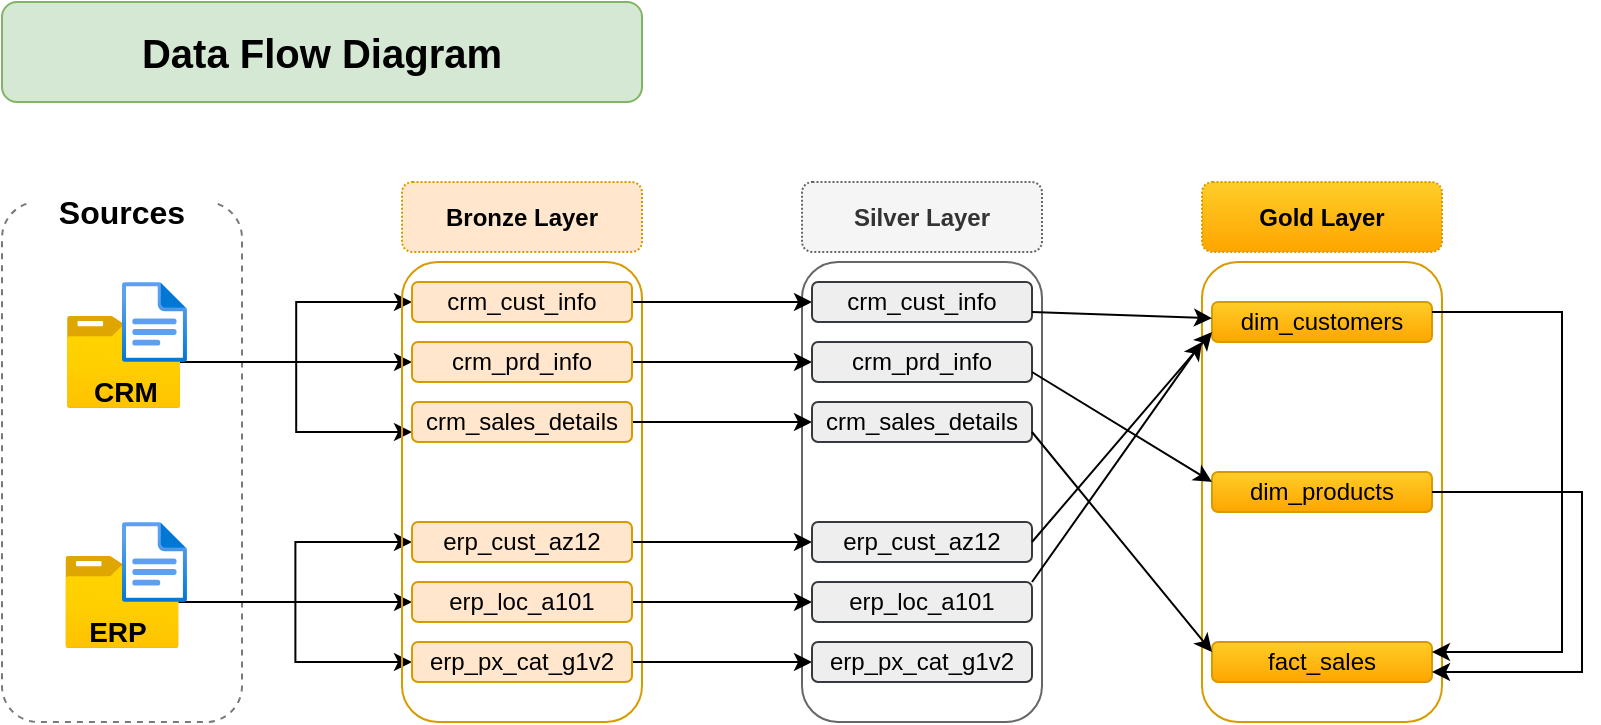 <mxfile version="28.1.2">
  <diagram name="Page-1" id="Q_psNRZh8AAnEq4hdP_c">
    <mxGraphModel dx="1042" dy="1726" grid="1" gridSize="10" guides="1" tooltips="1" connect="1" arrows="1" fold="1" page="1" pageScale="1" pageWidth="850" pageHeight="1100" math="0" shadow="0">
      <root>
        <mxCell id="0" />
        <mxCell id="1" parent="0" />
        <mxCell id="kNNVa0XbBrz3yLrDR7fT-1" value="&lt;font style=&quot;font-size: 20px;&quot;&gt;&lt;b style=&quot;&quot;&gt;Data Flow Diagram&lt;/b&gt;&lt;/font&gt;" style="text;html=1;align=center;verticalAlign=middle;whiteSpace=wrap;rounded=1;fillColor=#d5e8d4;strokeColor=#82b366;" parent="1" vertex="1">
          <mxGeometry y="-10" width="320" height="50" as="geometry" />
        </mxCell>
        <mxCell id="kNNVa0XbBrz3yLrDR7fT-2" value="" style="rounded=1;whiteSpace=wrap;html=1;dashed=1;fillColor=none;strokeColor=light-dark(#7c7979, #ededed);" parent="1" vertex="1">
          <mxGeometry y="90" width="120" height="260" as="geometry" />
        </mxCell>
        <mxCell id="kNNVa0XbBrz3yLrDR7fT-4" value="&lt;font style=&quot;font-size: 16px;&quot;&gt;Sources&lt;/font&gt;" style="rounded=0;whiteSpace=wrap;html=1;fillColor=default;strokeColor=none;fontStyle=1" parent="1" vertex="1">
          <mxGeometry x="15" y="80" width="90" height="30" as="geometry" />
        </mxCell>
        <mxCell id="kNNVa0XbBrz3yLrDR7fT-29" style="edgeStyle=orthogonalEdgeStyle;rounded=0;orthogonalLoop=1;jettySize=auto;html=1;" parent="1" source="kNNVa0XbBrz3yLrDR7fT-5" target="kNNVa0XbBrz3yLrDR7fT-20" edge="1">
          <mxGeometry relative="1" as="geometry" />
        </mxCell>
        <mxCell id="kNNVa0XbBrz3yLrDR7fT-33" style="edgeStyle=orthogonalEdgeStyle;rounded=0;orthogonalLoop=1;jettySize=auto;html=1;entryX=0;entryY=0.5;entryDx=0;entryDy=0;" parent="1" source="kNNVa0XbBrz3yLrDR7fT-5" target="kNNVa0XbBrz3yLrDR7fT-21" edge="1">
          <mxGeometry relative="1" as="geometry" />
        </mxCell>
        <mxCell id="kNNVa0XbBrz3yLrDR7fT-34" style="edgeStyle=orthogonalEdgeStyle;rounded=0;orthogonalLoop=1;jettySize=auto;html=1;entryX=0;entryY=0.75;entryDx=0;entryDy=0;" parent="1" source="kNNVa0XbBrz3yLrDR7fT-5" target="kNNVa0XbBrz3yLrDR7fT-22" edge="1">
          <mxGeometry relative="1" as="geometry" />
        </mxCell>
        <mxCell id="kNNVa0XbBrz3yLrDR7fT-5" value="" style="image;aspect=fixed;html=1;points=[];align=center;fontSize=12;image=img/lib/azure2/general/Folder_Blank.svg;" parent="1" vertex="1">
          <mxGeometry x="32.46" y="147" width="56.68" height="46" as="geometry" />
        </mxCell>
        <mxCell id="kNNVa0XbBrz3yLrDR7fT-36" style="edgeStyle=orthogonalEdgeStyle;rounded=0;orthogonalLoop=1;jettySize=auto;html=1;entryX=0;entryY=0.5;entryDx=0;entryDy=0;" parent="1" source="kNNVa0XbBrz3yLrDR7fT-7" target="kNNVa0XbBrz3yLrDR7fT-24" edge="1">
          <mxGeometry relative="1" as="geometry" />
        </mxCell>
        <mxCell id="kNNVa0XbBrz3yLrDR7fT-37" style="edgeStyle=orthogonalEdgeStyle;rounded=0;orthogonalLoop=1;jettySize=auto;html=1;entryX=0;entryY=0.5;entryDx=0;entryDy=0;" parent="1" source="kNNVa0XbBrz3yLrDR7fT-7" target="kNNVa0XbBrz3yLrDR7fT-25" edge="1">
          <mxGeometry relative="1" as="geometry" />
        </mxCell>
        <mxCell id="kNNVa0XbBrz3yLrDR7fT-38" style="edgeStyle=orthogonalEdgeStyle;rounded=0;orthogonalLoop=1;jettySize=auto;html=1;entryX=0;entryY=0.5;entryDx=0;entryDy=0;" parent="1" source="kNNVa0XbBrz3yLrDR7fT-7" target="kNNVa0XbBrz3yLrDR7fT-23" edge="1">
          <mxGeometry relative="1" as="geometry" />
        </mxCell>
        <mxCell id="kNNVa0XbBrz3yLrDR7fT-7" value="" style="image;aspect=fixed;html=1;points=[];align=center;fontSize=12;image=img/lib/azure2/general/Folder_Blank.svg;" parent="1" vertex="1">
          <mxGeometry x="31.66" y="267" width="56.68" height="46" as="geometry" />
        </mxCell>
        <mxCell id="kNNVa0XbBrz3yLrDR7fT-9" value="" style="image;aspect=fixed;html=1;points=[];align=center;fontSize=12;image=img/lib/azure2/general/File.svg;" parent="1" vertex="1">
          <mxGeometry x="60" y="130" width="32.46" height="40" as="geometry" />
        </mxCell>
        <mxCell id="kNNVa0XbBrz3yLrDR7fT-10" value="" style="image;aspect=fixed;html=1;points=[];align=center;fontSize=12;image=img/lib/azure2/general/File.svg;" parent="1" vertex="1">
          <mxGeometry x="60" y="250" width="32.46" height="40" as="geometry" />
        </mxCell>
        <mxCell id="kNNVa0XbBrz3yLrDR7fT-11" value="&lt;font style=&quot;font-size: 14px;&quot;&gt;&lt;b&gt;CRM&lt;/b&gt;&lt;/font&gt;" style="text;html=1;align=center;verticalAlign=middle;whiteSpace=wrap;rounded=0;" parent="1" vertex="1">
          <mxGeometry x="32.46" y="170" width="60" height="30" as="geometry" />
        </mxCell>
        <mxCell id="kNNVa0XbBrz3yLrDR7fT-12" value="&lt;font style=&quot;font-size: 14px;&quot;&gt;&lt;b&gt;ERP&lt;/b&gt;&lt;/font&gt;" style="text;html=1;align=center;verticalAlign=middle;whiteSpace=wrap;rounded=0;" parent="1" vertex="1">
          <mxGeometry x="28.34" y="290" width="60" height="30" as="geometry" />
        </mxCell>
        <mxCell id="kNNVa0XbBrz3yLrDR7fT-13" value="" style="rounded=1;whiteSpace=wrap;html=1;fillColor=none;strokeColor=#d79b00;" parent="1" vertex="1">
          <mxGeometry x="200" y="120" width="120" height="230" as="geometry" />
        </mxCell>
        <mxCell id="kNNVa0XbBrz3yLrDR7fT-14" value="" style="rounded=1;whiteSpace=wrap;html=1;fillColor=none;strokeColor=#666666;fontColor=#333333;" parent="1" vertex="1">
          <mxGeometry x="400" y="120" width="120" height="230" as="geometry" />
        </mxCell>
        <mxCell id="kNNVa0XbBrz3yLrDR7fT-15" value="" style="rounded=1;whiteSpace=wrap;html=1;fillColor=none;strokeColor=#d79b00;gradientColor=#ffa500;" parent="1" vertex="1">
          <mxGeometry x="600" y="120" width="120" height="230" as="geometry" />
        </mxCell>
        <mxCell id="kNNVa0XbBrz3yLrDR7fT-16" value="Bronze Layer" style="rounded=1;whiteSpace=wrap;html=1;dashed=1;dashPattern=1 1;fillColor=#ffe6cc;strokeColor=#d79b00;fontStyle=1" parent="1" vertex="1">
          <mxGeometry x="200" y="80" width="120" height="35" as="geometry" />
        </mxCell>
        <mxCell id="kNNVa0XbBrz3yLrDR7fT-17" value="Silver Layer" style="rounded=1;whiteSpace=wrap;html=1;dashed=1;dashPattern=1 1;fillColor=#f5f5f5;fontColor=#333333;strokeColor=#666666;fontStyle=1" parent="1" vertex="1">
          <mxGeometry x="400" y="80" width="120" height="35" as="geometry" />
        </mxCell>
        <mxCell id="kNNVa0XbBrz3yLrDR7fT-18" value="Gold Layer" style="rounded=1;whiteSpace=wrap;html=1;dashed=1;dashPattern=1 1;fillColor=#ffcd28;strokeColor=#d79b00;fontStyle=1;gradientColor=#ffa500;" parent="1" vertex="1">
          <mxGeometry x="600" y="80" width="120" height="35" as="geometry" />
        </mxCell>
        <mxCell id="w2m1YobFTa8zN4wjaFdx-14" style="edgeStyle=orthogonalEdgeStyle;rounded=0;orthogonalLoop=1;jettySize=auto;html=1;entryX=0;entryY=0.5;entryDx=0;entryDy=0;" parent="1" source="kNNVa0XbBrz3yLrDR7fT-20" target="w2m1YobFTa8zN4wjaFdx-8" edge="1">
          <mxGeometry relative="1" as="geometry" />
        </mxCell>
        <mxCell id="kNNVa0XbBrz3yLrDR7fT-20" value="crm_cust_info" style="rounded=1;whiteSpace=wrap;html=1;fillColor=#ffe6cc;strokeColor=#d79b00;" parent="1" vertex="1">
          <mxGeometry x="205" y="130" width="110" height="20" as="geometry" />
        </mxCell>
        <mxCell id="w2m1YobFTa8zN4wjaFdx-15" style="edgeStyle=orthogonalEdgeStyle;rounded=0;orthogonalLoop=1;jettySize=auto;html=1;entryX=0;entryY=0.5;entryDx=0;entryDy=0;" parent="1" source="kNNVa0XbBrz3yLrDR7fT-21" target="w2m1YobFTa8zN4wjaFdx-9" edge="1">
          <mxGeometry relative="1" as="geometry" />
        </mxCell>
        <mxCell id="kNNVa0XbBrz3yLrDR7fT-21" value="crm_prd_info" style="rounded=1;whiteSpace=wrap;html=1;fillColor=#ffe6cc;strokeColor=#d79b00;" parent="1" vertex="1">
          <mxGeometry x="205" y="160" width="110" height="20" as="geometry" />
        </mxCell>
        <mxCell id="w2m1YobFTa8zN4wjaFdx-16" style="edgeStyle=orthogonalEdgeStyle;rounded=0;orthogonalLoop=1;jettySize=auto;html=1;" parent="1" source="kNNVa0XbBrz3yLrDR7fT-22" target="w2m1YobFTa8zN4wjaFdx-10" edge="1">
          <mxGeometry relative="1" as="geometry" />
        </mxCell>
        <mxCell id="kNNVa0XbBrz3yLrDR7fT-22" value="crm_sales_details" style="rounded=1;whiteSpace=wrap;html=1;fillColor=#ffe6cc;strokeColor=#d79b00;" parent="1" vertex="1">
          <mxGeometry x="205" y="190" width="110" height="20" as="geometry" />
        </mxCell>
        <mxCell id="w2m1YobFTa8zN4wjaFdx-17" style="edgeStyle=orthogonalEdgeStyle;rounded=0;orthogonalLoop=1;jettySize=auto;html=1;" parent="1" source="kNNVa0XbBrz3yLrDR7fT-23" target="w2m1YobFTa8zN4wjaFdx-11" edge="1">
          <mxGeometry relative="1" as="geometry" />
        </mxCell>
        <mxCell id="kNNVa0XbBrz3yLrDR7fT-23" value="erp_cust_az12" style="rounded=1;whiteSpace=wrap;html=1;fillColor=#ffe6cc;strokeColor=#d79b00;" parent="1" vertex="1">
          <mxGeometry x="205" y="250" width="110" height="20" as="geometry" />
        </mxCell>
        <mxCell id="w2m1YobFTa8zN4wjaFdx-18" style="edgeStyle=orthogonalEdgeStyle;rounded=0;orthogonalLoop=1;jettySize=auto;html=1;entryX=0;entryY=0.5;entryDx=0;entryDy=0;" parent="1" source="kNNVa0XbBrz3yLrDR7fT-24" target="w2m1YobFTa8zN4wjaFdx-12" edge="1">
          <mxGeometry relative="1" as="geometry" />
        </mxCell>
        <mxCell id="kNNVa0XbBrz3yLrDR7fT-24" value="erp_loc_a101" style="rounded=1;whiteSpace=wrap;html=1;fillColor=#ffe6cc;strokeColor=#d79b00;" parent="1" vertex="1">
          <mxGeometry x="205" y="280" width="110" height="20" as="geometry" />
        </mxCell>
        <mxCell id="w2m1YobFTa8zN4wjaFdx-20" style="edgeStyle=orthogonalEdgeStyle;rounded=0;orthogonalLoop=1;jettySize=auto;html=1;" parent="1" source="kNNVa0XbBrz3yLrDR7fT-25" target="w2m1YobFTa8zN4wjaFdx-13" edge="1">
          <mxGeometry relative="1" as="geometry" />
        </mxCell>
        <mxCell id="kNNVa0XbBrz3yLrDR7fT-25" value="erp_px_cat_g1v2" style="rounded=1;whiteSpace=wrap;html=1;fillColor=#ffe6cc;strokeColor=#d79b00;" parent="1" vertex="1">
          <mxGeometry x="205" y="310" width="110" height="20" as="geometry" />
        </mxCell>
        <mxCell id="w2m1YobFTa8zN4wjaFdx-8" value="crm_cust_info" style="rounded=1;whiteSpace=wrap;html=1;fillColor=#eeeeee;strokeColor=#36393d;" parent="1" vertex="1">
          <mxGeometry x="405" y="130" width="110" height="20" as="geometry" />
        </mxCell>
        <mxCell id="w2m1YobFTa8zN4wjaFdx-9" value="crm_prd_info" style="rounded=1;whiteSpace=wrap;html=1;fillColor=#eeeeee;strokeColor=#36393d;" parent="1" vertex="1">
          <mxGeometry x="405" y="160" width="110" height="20" as="geometry" />
        </mxCell>
        <mxCell id="w2m1YobFTa8zN4wjaFdx-10" value="crm_sales_details" style="rounded=1;whiteSpace=wrap;html=1;fillColor=#eeeeee;strokeColor=#36393d;" parent="1" vertex="1">
          <mxGeometry x="405" y="190" width="110" height="20" as="geometry" />
        </mxCell>
        <mxCell id="w2m1YobFTa8zN4wjaFdx-11" value="erp_cust_az12" style="rounded=1;whiteSpace=wrap;html=1;fillColor=#eeeeee;strokeColor=#36393d;" parent="1" vertex="1">
          <mxGeometry x="405" y="250" width="110" height="20" as="geometry" />
        </mxCell>
        <mxCell id="w2m1YobFTa8zN4wjaFdx-12" value="erp_loc_a101" style="rounded=1;whiteSpace=wrap;html=1;fillColor=#eeeeee;strokeColor=#36393d;" parent="1" vertex="1">
          <mxGeometry x="405" y="280" width="110" height="20" as="geometry" />
        </mxCell>
        <mxCell id="w2m1YobFTa8zN4wjaFdx-13" value="erp_px_cat_g1v2" style="rounded=1;whiteSpace=wrap;html=1;fillColor=#eeeeee;strokeColor=#36393d;" parent="1" vertex="1">
          <mxGeometry x="405" y="310" width="110" height="20" as="geometry" />
        </mxCell>
        <mxCell id="W3rlsmPoyWG_0B_YjRfv-1" value="dim_customers" style="rounded=1;whiteSpace=wrap;html=1;fillColor=#ffcd28;strokeColor=#d79b00;gradientColor=#ffa500;" vertex="1" parent="1">
          <mxGeometry x="605" y="140" width="110" height="20" as="geometry" />
        </mxCell>
        <mxCell id="W3rlsmPoyWG_0B_YjRfv-2" value="dim_products" style="rounded=1;whiteSpace=wrap;html=1;fillColor=#ffcd28;strokeColor=#d79b00;gradientColor=#ffa500;" vertex="1" parent="1">
          <mxGeometry x="605" y="225" width="110" height="20" as="geometry" />
        </mxCell>
        <mxCell id="W3rlsmPoyWG_0B_YjRfv-3" value="fact_sales" style="rounded=1;whiteSpace=wrap;html=1;fillColor=#ffcd28;strokeColor=#d79b00;gradientColor=#ffa500;" vertex="1" parent="1">
          <mxGeometry x="605" y="310" width="110" height="20" as="geometry" />
        </mxCell>
        <mxCell id="W3rlsmPoyWG_0B_YjRfv-9" value="" style="endArrow=classic;html=1;rounded=0;exitX=1;exitY=0.75;exitDx=0;exitDy=0;" edge="1" parent="1" source="w2m1YobFTa8zN4wjaFdx-8" target="W3rlsmPoyWG_0B_YjRfv-1">
          <mxGeometry width="50" height="50" relative="1" as="geometry">
            <mxPoint x="555" y="200" as="sourcePoint" />
            <mxPoint x="605" y="150" as="targetPoint" />
          </mxGeometry>
        </mxCell>
        <mxCell id="W3rlsmPoyWG_0B_YjRfv-10" value="" style="endArrow=classic;html=1;rounded=0;exitX=1;exitY=0.5;exitDx=0;exitDy=0;entryX=0;entryY=0.75;entryDx=0;entryDy=0;" edge="1" parent="1" source="w2m1YobFTa8zN4wjaFdx-11" target="W3rlsmPoyWG_0B_YjRfv-1">
          <mxGeometry width="50" height="50" relative="1" as="geometry">
            <mxPoint x="525" y="155" as="sourcePoint" />
            <mxPoint x="615" y="158" as="targetPoint" />
          </mxGeometry>
        </mxCell>
        <mxCell id="W3rlsmPoyWG_0B_YjRfv-11" value="" style="endArrow=classic;html=1;rounded=0;exitX=1;exitY=0;exitDx=0;exitDy=0;" edge="1" parent="1" source="w2m1YobFTa8zN4wjaFdx-12">
          <mxGeometry width="50" height="50" relative="1" as="geometry">
            <mxPoint x="508" y="290" as="sourcePoint" />
            <mxPoint x="600" y="160" as="targetPoint" />
          </mxGeometry>
        </mxCell>
        <mxCell id="W3rlsmPoyWG_0B_YjRfv-12" value="" style="endArrow=classic;html=1;rounded=0;exitX=1;exitY=0.75;exitDx=0;exitDy=0;entryX=0;entryY=0.25;entryDx=0;entryDy=0;" edge="1" parent="1" source="w2m1YobFTa8zN4wjaFdx-9" target="W3rlsmPoyWG_0B_YjRfv-2">
          <mxGeometry width="50" height="50" relative="1" as="geometry">
            <mxPoint x="525" y="290" as="sourcePoint" />
            <mxPoint x="610" y="170" as="targetPoint" />
          </mxGeometry>
        </mxCell>
        <mxCell id="W3rlsmPoyWG_0B_YjRfv-13" value="" style="endArrow=classic;html=1;rounded=0;exitX=1;exitY=0.75;exitDx=0;exitDy=0;entryX=0;entryY=0.25;entryDx=0;entryDy=0;" edge="1" parent="1" source="w2m1YobFTa8zN4wjaFdx-10" target="W3rlsmPoyWG_0B_YjRfv-3">
          <mxGeometry width="50" height="50" relative="1" as="geometry">
            <mxPoint x="525" y="185" as="sourcePoint" />
            <mxPoint x="615" y="240" as="targetPoint" />
          </mxGeometry>
        </mxCell>
        <mxCell id="W3rlsmPoyWG_0B_YjRfv-17" value="" style="endArrow=classic;html=1;rounded=0;entryX=1;entryY=0.25;entryDx=0;entryDy=0;exitX=1;exitY=0.25;exitDx=0;exitDy=0;" edge="1" parent="1" source="W3rlsmPoyWG_0B_YjRfv-1" target="W3rlsmPoyWG_0B_YjRfv-3">
          <mxGeometry width="50" height="50" relative="1" as="geometry">
            <mxPoint x="400" y="150" as="sourcePoint" />
            <mxPoint x="450" y="100" as="targetPoint" />
            <Array as="points">
              <mxPoint x="780" y="145" />
              <mxPoint x="780" y="180" />
              <mxPoint x="780" y="315" />
            </Array>
          </mxGeometry>
        </mxCell>
        <mxCell id="W3rlsmPoyWG_0B_YjRfv-18" value="" style="endArrow=classic;html=1;rounded=0;entryX=1;entryY=0.75;entryDx=0;entryDy=0;exitX=1;exitY=0.5;exitDx=0;exitDy=0;" edge="1" parent="1" source="W3rlsmPoyWG_0B_YjRfv-2" target="W3rlsmPoyWG_0B_YjRfv-3">
          <mxGeometry width="50" height="50" relative="1" as="geometry">
            <mxPoint x="725" y="155" as="sourcePoint" />
            <mxPoint x="725" y="325" as="targetPoint" />
            <Array as="points">
              <mxPoint x="790" y="235" />
              <mxPoint x="790" y="325" />
            </Array>
          </mxGeometry>
        </mxCell>
      </root>
    </mxGraphModel>
  </diagram>
</mxfile>
